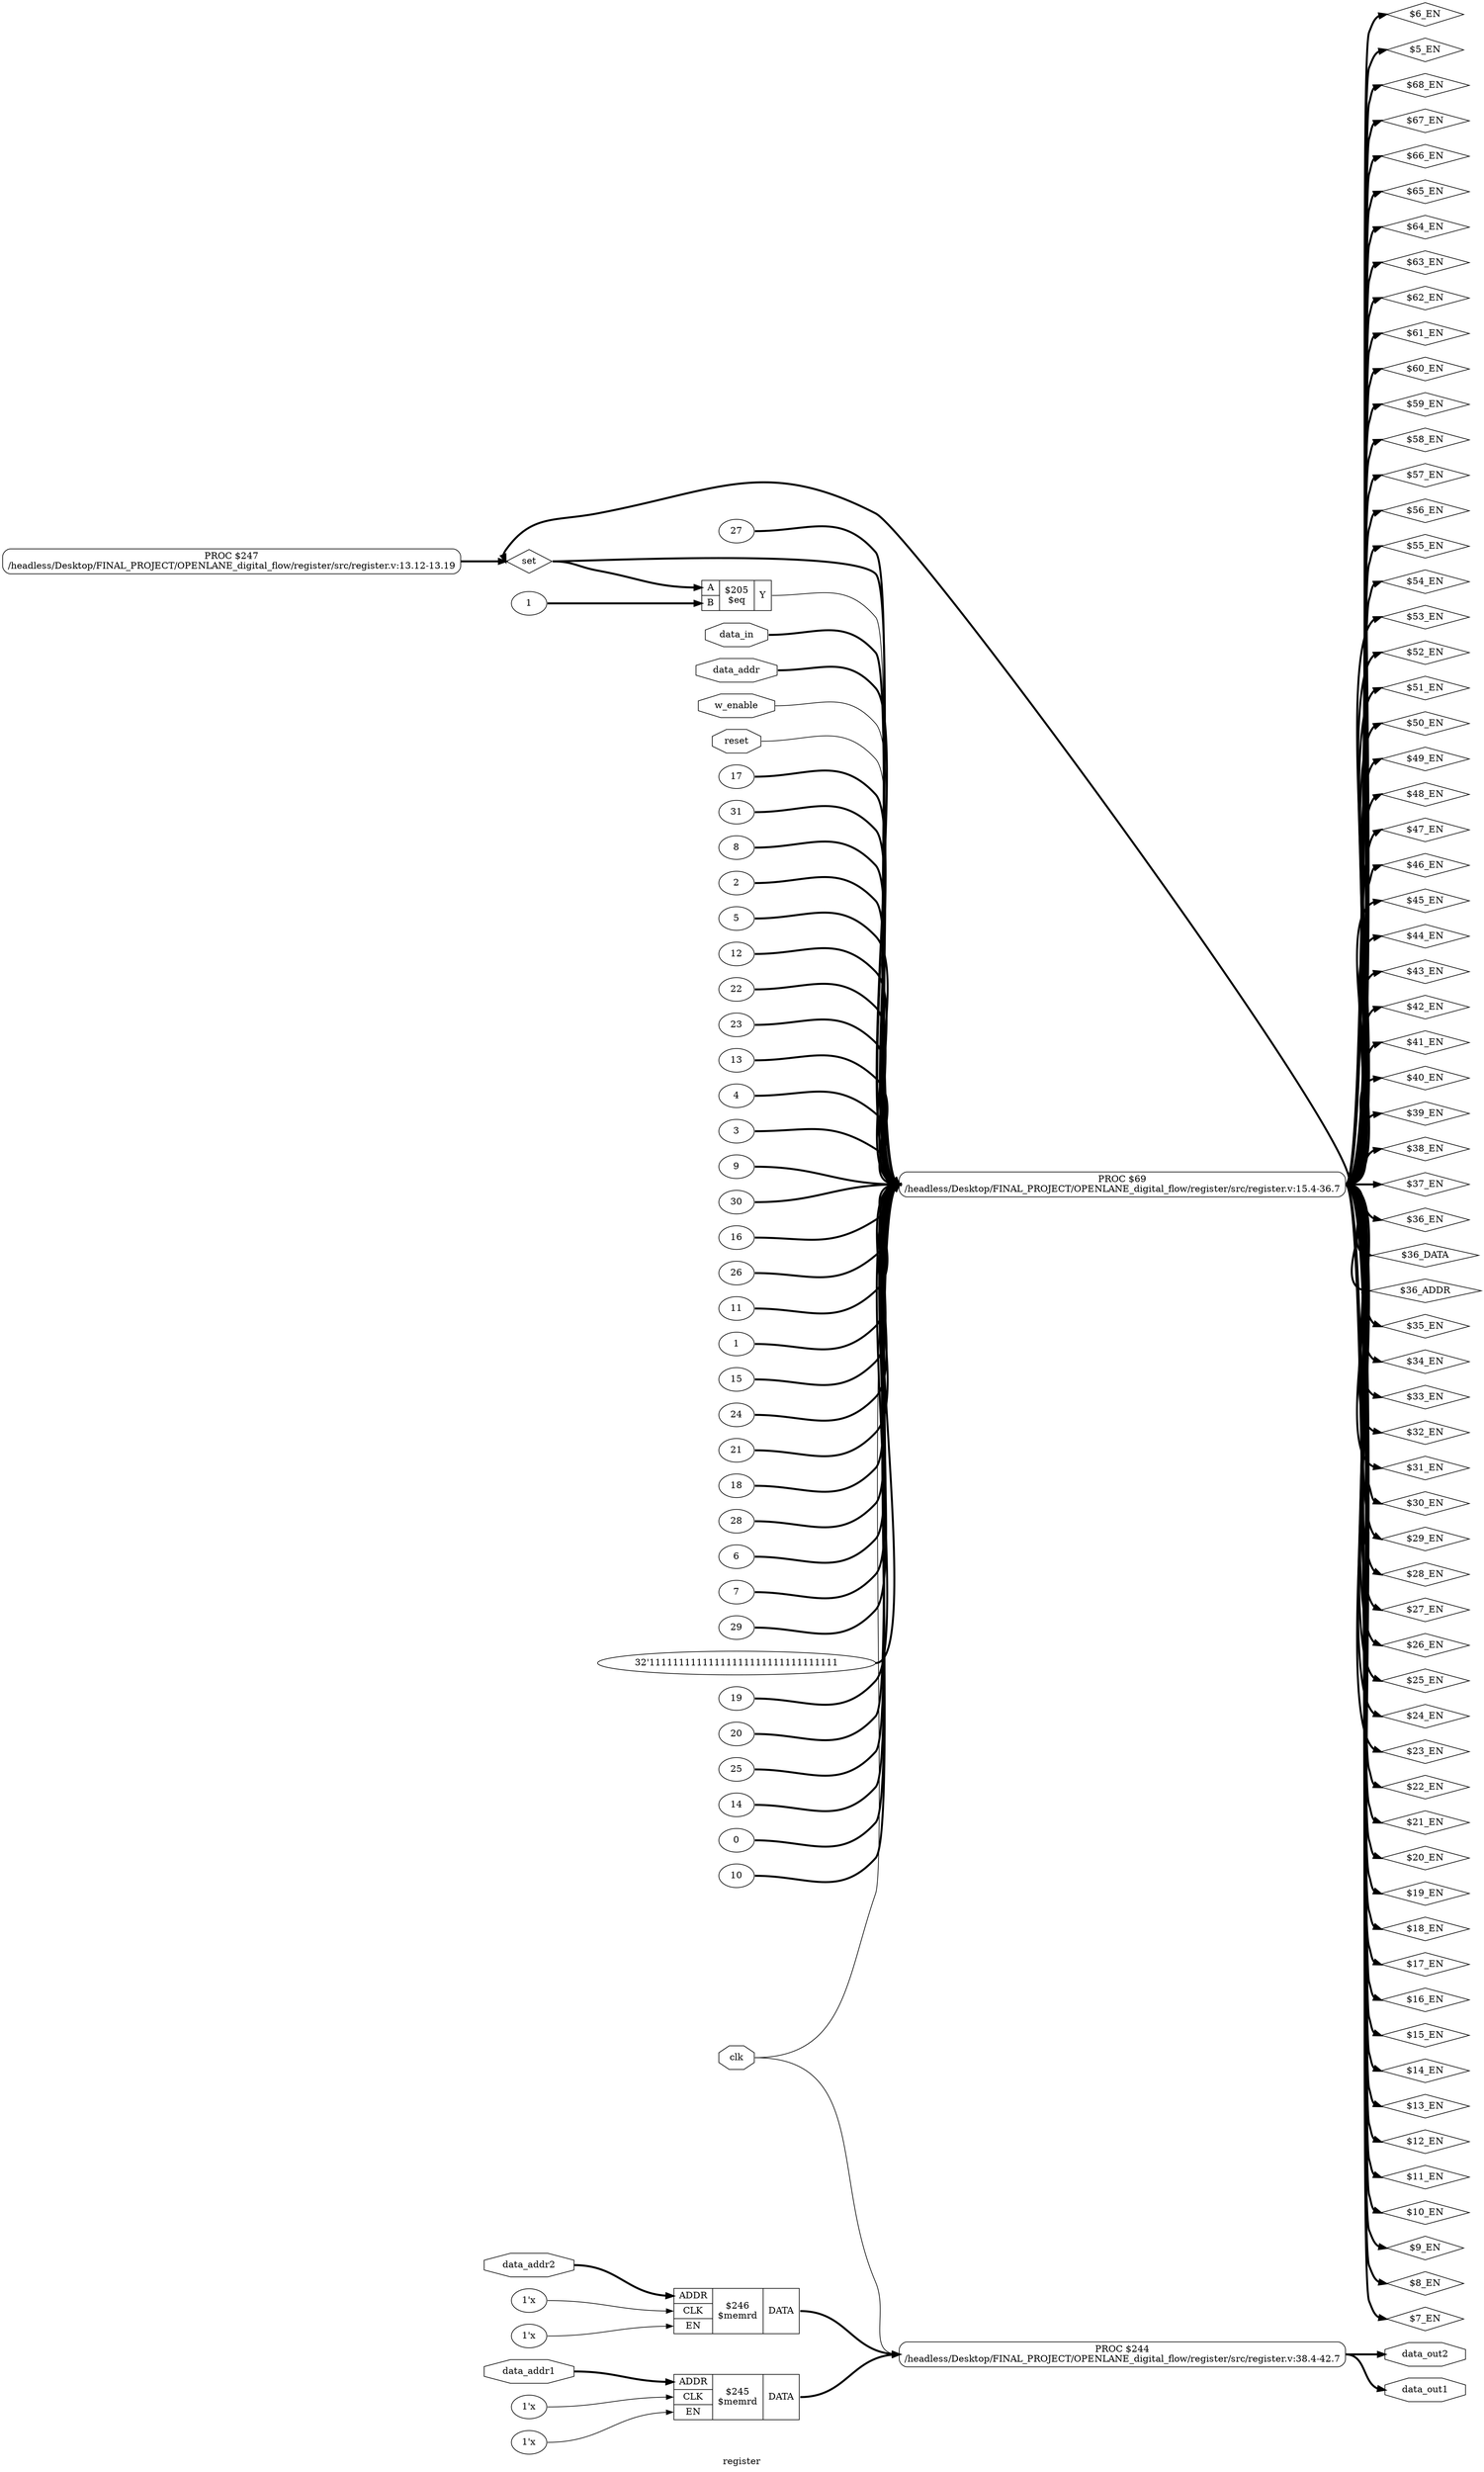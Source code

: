 digraph "register" {
label="register";
rankdir="LR";
remincross=true;
n249 [ shape=diamond, label="set", color="black", fontcolor="black" ];
n250 [ shape=octagon, label="data_out2", color="black", fontcolor="black" ];
n251 [ shape=octagon, label="data_out1", color="black", fontcolor="black" ];
n252 [ shape=octagon, label="data_in", color="black", fontcolor="black" ];
n253 [ shape=octagon, label="data_addr2", color="black", fontcolor="black" ];
n254 [ shape=octagon, label="data_addr1", color="black", fontcolor="black" ];
n255 [ shape=octagon, label="data_addr", color="black", fontcolor="black" ];
n256 [ shape=octagon, label="w_enable", color="black", fontcolor="black" ];
n257 [ shape=octagon, label="reset", color="black", fontcolor="black" ];
n258 [ shape=octagon, label="clk", color="black", fontcolor="black" ];
v0 [ label="1'x" ];
v1 [ label="1'x" ];
c263 [ shape=record, label="{{<p259> ADDR|<p260> CLK|<p261> EN}|$246\n$memrd|{<p262> DATA}}" ];
v2 [ label="1'x" ];
v3 [ label="1'x" ];
c264 [ shape=record, label="{{<p259> ADDR|<p260> CLK|<p261> EN}|$245\n$memrd|{<p262> DATA}}" ];
v4 [ label="1" ];
c268 [ shape=record, label="{{<p265> A|<p266> B}|$205\n$eq|{<p267> Y}}" ];
p5 [shape=box, style=rounded, label="PROC $247\n/headless/Desktop/FINAL_PROJECT/OPENLANE_digital_flow/register/src/register.v:13.12-13.19"];
p6 [shape=box, style=rounded, label="PROC $244\n/headless/Desktop/FINAL_PROJECT/OPENLANE_digital_flow/register/src/register.v:38.4-42.7"];
v8 [ label="17" ];
v9 [ label="31" ];
v10 [ label="8" ];
v11 [ label="2" ];
v12 [ label="5" ];
v13 [ label="12" ];
v14 [ label="22" ];
v15 [ label="23" ];
v16 [ label="13" ];
v17 [ label="4" ];
v18 [ label="3" ];
v19 [ label="9" ];
v20 [ label="30" ];
v21 [ label="16" ];
v22 [ label="26" ];
v23 [ label="11" ];
v24 [ label="1" ];
v25 [ label="15" ];
v26 [ label="24" ];
v27 [ label="21" ];
v28 [ label="18" ];
v29 [ label="28" ];
v30 [ label="6" ];
v31 [ label="7" ];
v32 [ label="29" ];
v33 [ label="32'11111111111111111111111111111111" ];
v34 [ label="19" ];
v35 [ label="20" ];
v36 [ label="25" ];
v37 [ label="14" ];
v38 [ label="0" ];
v39 [ label="10" ];
v40 [ label="27" ];
p7 [shape=box, style=rounded, label="PROC $69\n/headless/Desktop/FINAL_PROJECT/OPENLANE_digital_flow/register/src/register.v:15.4-36.7"];
n181 [ shape=diamond, label="$68_EN" ];
p7:e -> n181:w [color="black", style="setlinewidth(3)", label=""];
n182 [ shape=diamond, label="$67_EN" ];
p7:e -> n182:w [color="black", style="setlinewidth(3)", label=""];
n183 [ shape=diamond, label="$66_EN" ];
p7:e -> n183:w [color="black", style="setlinewidth(3)", label=""];
n184 [ shape=diamond, label="$65_EN" ];
p7:e -> n184:w [color="black", style="setlinewidth(3)", label=""];
n185 [ shape=diamond, label="$64_EN" ];
p7:e -> n185:w [color="black", style="setlinewidth(3)", label=""];
n186 [ shape=diamond, label="$63_EN" ];
p7:e -> n186:w [color="black", style="setlinewidth(3)", label=""];
n187 [ shape=diamond, label="$62_EN" ];
p7:e -> n187:w [color="black", style="setlinewidth(3)", label=""];
n188 [ shape=diamond, label="$61_EN" ];
p7:e -> n188:w [color="black", style="setlinewidth(3)", label=""];
n189 [ shape=diamond, label="$60_EN" ];
p7:e -> n189:w [color="black", style="setlinewidth(3)", label=""];
n190 [ shape=diamond, label="$59_EN" ];
p7:e -> n190:w [color="black", style="setlinewidth(3)", label=""];
n191 [ shape=diamond, label="$58_EN" ];
p7:e -> n191:w [color="black", style="setlinewidth(3)", label=""];
n192 [ shape=diamond, label="$57_EN" ];
p7:e -> n192:w [color="black", style="setlinewidth(3)", label=""];
n193 [ shape=diamond, label="$56_EN" ];
p7:e -> n193:w [color="black", style="setlinewidth(3)", label=""];
n194 [ shape=diamond, label="$55_EN" ];
p7:e -> n194:w [color="black", style="setlinewidth(3)", label=""];
n195 [ shape=diamond, label="$54_EN" ];
p7:e -> n195:w [color="black", style="setlinewidth(3)", label=""];
n196 [ shape=diamond, label="$53_EN" ];
p7:e -> n196:w [color="black", style="setlinewidth(3)", label=""];
n197 [ shape=diamond, label="$52_EN" ];
p7:e -> n197:w [color="black", style="setlinewidth(3)", label=""];
n198 [ shape=diamond, label="$51_EN" ];
p7:e -> n198:w [color="black", style="setlinewidth(3)", label=""];
n199 [ shape=diamond, label="$50_EN" ];
p7:e -> n199:w [color="black", style="setlinewidth(3)", label=""];
c263:p262:e -> p6:w [color="black", style="setlinewidth(3)", label=""];
n200 [ shape=diamond, label="$49_EN" ];
p7:e -> n200:w [color="black", style="setlinewidth(3)", label=""];
n201 [ shape=diamond, label="$48_EN" ];
p7:e -> n201:w [color="black", style="setlinewidth(3)", label=""];
n202 [ shape=diamond, label="$47_EN" ];
p7:e -> n202:w [color="black", style="setlinewidth(3)", label=""];
n203 [ shape=diamond, label="$46_EN" ];
p7:e -> n203:w [color="black", style="setlinewidth(3)", label=""];
n204 [ shape=diamond, label="$45_EN" ];
p7:e -> n204:w [color="black", style="setlinewidth(3)", label=""];
n205 [ shape=diamond, label="$44_EN" ];
p7:e -> n205:w [color="black", style="setlinewidth(3)", label=""];
n206 [ shape=diamond, label="$43_EN" ];
p7:e -> n206:w [color="black", style="setlinewidth(3)", label=""];
n207 [ shape=diamond, label="$42_EN" ];
p7:e -> n207:w [color="black", style="setlinewidth(3)", label=""];
n208 [ shape=diamond, label="$41_EN" ];
p7:e -> n208:w [color="black", style="setlinewidth(3)", label=""];
n209 [ shape=diamond, label="$40_EN" ];
p7:e -> n209:w [color="black", style="setlinewidth(3)", label=""];
n210 [ shape=diamond, label="$39_EN" ];
p7:e -> n210:w [color="black", style="setlinewidth(3)", label=""];
n211 [ shape=diamond, label="$38_EN" ];
p7:e -> n211:w [color="black", style="setlinewidth(3)", label=""];
n212 [ shape=diamond, label="$37_EN" ];
p7:e -> n212:w [color="black", style="setlinewidth(3)", label=""];
n213 [ shape=diamond, label="$36_EN" ];
p7:e -> n213:w [color="black", style="setlinewidth(3)", label=""];
n214 [ shape=diamond, label="$36_DATA" ];
p7:e -> n214:w [color="black", style="setlinewidth(3)", label=""];
n215 [ shape=diamond, label="$36_ADDR" ];
p7:e -> n215:w [color="black", style="setlinewidth(3)", label=""];
n216 [ shape=diamond, label="$35_EN" ];
p7:e -> n216:w [color="black", style="setlinewidth(3)", label=""];
n217 [ shape=diamond, label="$34_EN" ];
p7:e -> n217:w [color="black", style="setlinewidth(3)", label=""];
n218 [ shape=diamond, label="$33_EN" ];
p7:e -> n218:w [color="black", style="setlinewidth(3)", label=""];
n219 [ shape=diamond, label="$32_EN" ];
p7:e -> n219:w [color="black", style="setlinewidth(3)", label=""];
n220 [ shape=diamond, label="$31_EN" ];
p7:e -> n220:w [color="black", style="setlinewidth(3)", label=""];
n221 [ shape=diamond, label="$30_EN" ];
p7:e -> n221:w [color="black", style="setlinewidth(3)", label=""];
n222 [ shape=diamond, label="$29_EN" ];
p7:e -> n222:w [color="black", style="setlinewidth(3)", label=""];
n223 [ shape=diamond, label="$28_EN" ];
p7:e -> n223:w [color="black", style="setlinewidth(3)", label=""];
n224 [ shape=diamond, label="$27_EN" ];
p7:e -> n224:w [color="black", style="setlinewidth(3)", label=""];
n225 [ shape=diamond, label="$26_EN" ];
p7:e -> n225:w [color="black", style="setlinewidth(3)", label=""];
n226 [ shape=diamond, label="$25_EN" ];
p7:e -> n226:w [color="black", style="setlinewidth(3)", label=""];
n227 [ shape=diamond, label="$24_EN" ];
p7:e -> n227:w [color="black", style="setlinewidth(3)", label=""];
n228 [ shape=diamond, label="$23_EN" ];
p7:e -> n228:w [color="black", style="setlinewidth(3)", label=""];
n229 [ shape=diamond, label="$22_EN" ];
p7:e -> n229:w [color="black", style="setlinewidth(3)", label=""];
n230 [ shape=diamond, label="$21_EN" ];
p7:e -> n230:w [color="black", style="setlinewidth(3)", label=""];
n231 [ shape=diamond, label="$20_EN" ];
p7:e -> n231:w [color="black", style="setlinewidth(3)", label=""];
n232 [ shape=diamond, label="$19_EN" ];
p7:e -> n232:w [color="black", style="setlinewidth(3)", label=""];
n233 [ shape=diamond, label="$18_EN" ];
p7:e -> n233:w [color="black", style="setlinewidth(3)", label=""];
n234 [ shape=diamond, label="$17_EN" ];
p7:e -> n234:w [color="black", style="setlinewidth(3)", label=""];
n235 [ shape=diamond, label="$16_EN" ];
p7:e -> n235:w [color="black", style="setlinewidth(3)", label=""];
n236 [ shape=diamond, label="$15_EN" ];
p7:e -> n236:w [color="black", style="setlinewidth(3)", label=""];
n237 [ shape=diamond, label="$14_EN" ];
p7:e -> n237:w [color="black", style="setlinewidth(3)", label=""];
n238 [ shape=diamond, label="$13_EN" ];
p7:e -> n238:w [color="black", style="setlinewidth(3)", label=""];
n239 [ shape=diamond, label="$12_EN" ];
p7:e -> n239:w [color="black", style="setlinewidth(3)", label=""];
n240 [ shape=diamond, label="$11_EN" ];
p7:e -> n240:w [color="black", style="setlinewidth(3)", label=""];
n241 [ shape=diamond, label="$10_EN" ];
p7:e -> n241:w [color="black", style="setlinewidth(3)", label=""];
n242 [ shape=diamond, label="$9_EN" ];
p7:e -> n242:w [color="black", style="setlinewidth(3)", label=""];
n243 [ shape=diamond, label="$8_EN" ];
p7:e -> n243:w [color="black", style="setlinewidth(3)", label=""];
n244 [ shape=diamond, label="$7_EN" ];
p7:e -> n244:w [color="black", style="setlinewidth(3)", label=""];
n245 [ shape=diamond, label="$6_EN" ];
p7:e -> n245:w [color="black", style="setlinewidth(3)", label=""];
n246 [ shape=diamond, label="$5_EN" ];
p7:e -> n246:w [color="black", style="setlinewidth(3)", label=""];
p5:e -> n249:w [color="black", style="setlinewidth(3)", label=""];
p7:e -> n249:w [color="black", style="setlinewidth(3)", label=""];
n249:e -> c268:p265:w [color="black", style="setlinewidth(3)", label=""];
n249:e -> p7:w [color="black", style="setlinewidth(3)", label=""];
p6:e -> n250:w [color="black", style="setlinewidth(3)", label=""];
p6:e -> n251:w [color="black", style="setlinewidth(3)", label=""];
n252:e -> p7:w [color="black", style="setlinewidth(3)", label=""];
n253:e -> c263:p259:w [color="black", style="setlinewidth(3)", label=""];
n254:e -> c264:p259:w [color="black", style="setlinewidth(3)", label=""];
n255:e -> p7:w [color="black", style="setlinewidth(3)", label=""];
n256:e -> p7:w [color="black", label=""];
n257:e -> p7:w [color="black", label=""];
n258:e -> p6:w [color="black", label=""];
n258:e -> p7:w [color="black", label=""];
c264:p262:e -> p6:w [color="black", style="setlinewidth(3)", label=""];
c268:p267:e -> p7:w [color="black", label=""];
v0:e -> c263:p261:w [color="black", label=""];
v1:e -> c263:p260:w [color="black", label=""];
v10:e -> p7:w [color="black", style="setlinewidth(3)", label=""];
v11:e -> p7:w [color="black", style="setlinewidth(3)", label=""];
v12:e -> p7:w [color="black", style="setlinewidth(3)", label=""];
v13:e -> p7:w [color="black", style="setlinewidth(3)", label=""];
v14:e -> p7:w [color="black", style="setlinewidth(3)", label=""];
v15:e -> p7:w [color="black", style="setlinewidth(3)", label=""];
v16:e -> p7:w [color="black", style="setlinewidth(3)", label=""];
v17:e -> p7:w [color="black", style="setlinewidth(3)", label=""];
v18:e -> p7:w [color="black", style="setlinewidth(3)", label=""];
v19:e -> p7:w [color="black", style="setlinewidth(3)", label=""];
v2:e -> c264:p261:w [color="black", label=""];
v20:e -> p7:w [color="black", style="setlinewidth(3)", label=""];
v21:e -> p7:w [color="black", style="setlinewidth(3)", label=""];
v22:e -> p7:w [color="black", style="setlinewidth(3)", label=""];
v23:e -> p7:w [color="black", style="setlinewidth(3)", label=""];
v24:e -> p7:w [color="black", style="setlinewidth(3)", label=""];
v25:e -> p7:w [color="black", style="setlinewidth(3)", label=""];
v26:e -> p7:w [color="black", style="setlinewidth(3)", label=""];
v27:e -> p7:w [color="black", style="setlinewidth(3)", label=""];
v28:e -> p7:w [color="black", style="setlinewidth(3)", label=""];
v29:e -> p7:w [color="black", style="setlinewidth(3)", label=""];
v3:e -> c264:p260:w [color="black", label=""];
v30:e -> p7:w [color="black", style="setlinewidth(3)", label=""];
v31:e -> p7:w [color="black", style="setlinewidth(3)", label=""];
v32:e -> p7:w [color="black", style="setlinewidth(3)", label=""];
v33:e -> p7:w [color="black", style="setlinewidth(3)", label=""];
v34:e -> p7:w [color="black", style="setlinewidth(3)", label=""];
v35:e -> p7:w [color="black", style="setlinewidth(3)", label=""];
v36:e -> p7:w [color="black", style="setlinewidth(3)", label=""];
v37:e -> p7:w [color="black", style="setlinewidth(3)", label=""];
v38:e -> p7:w [color="black", style="setlinewidth(3)", label=""];
v39:e -> p7:w [color="black", style="setlinewidth(3)", label=""];
v4:e -> c268:p266:w [color="black", style="setlinewidth(3)", label=""];
v40:e -> p7:w [color="black", style="setlinewidth(3)", label=""];
v8:e -> p7:w [color="black", style="setlinewidth(3)", label=""];
v9:e -> p7:w [color="black", style="setlinewidth(3)", label=""];
}
